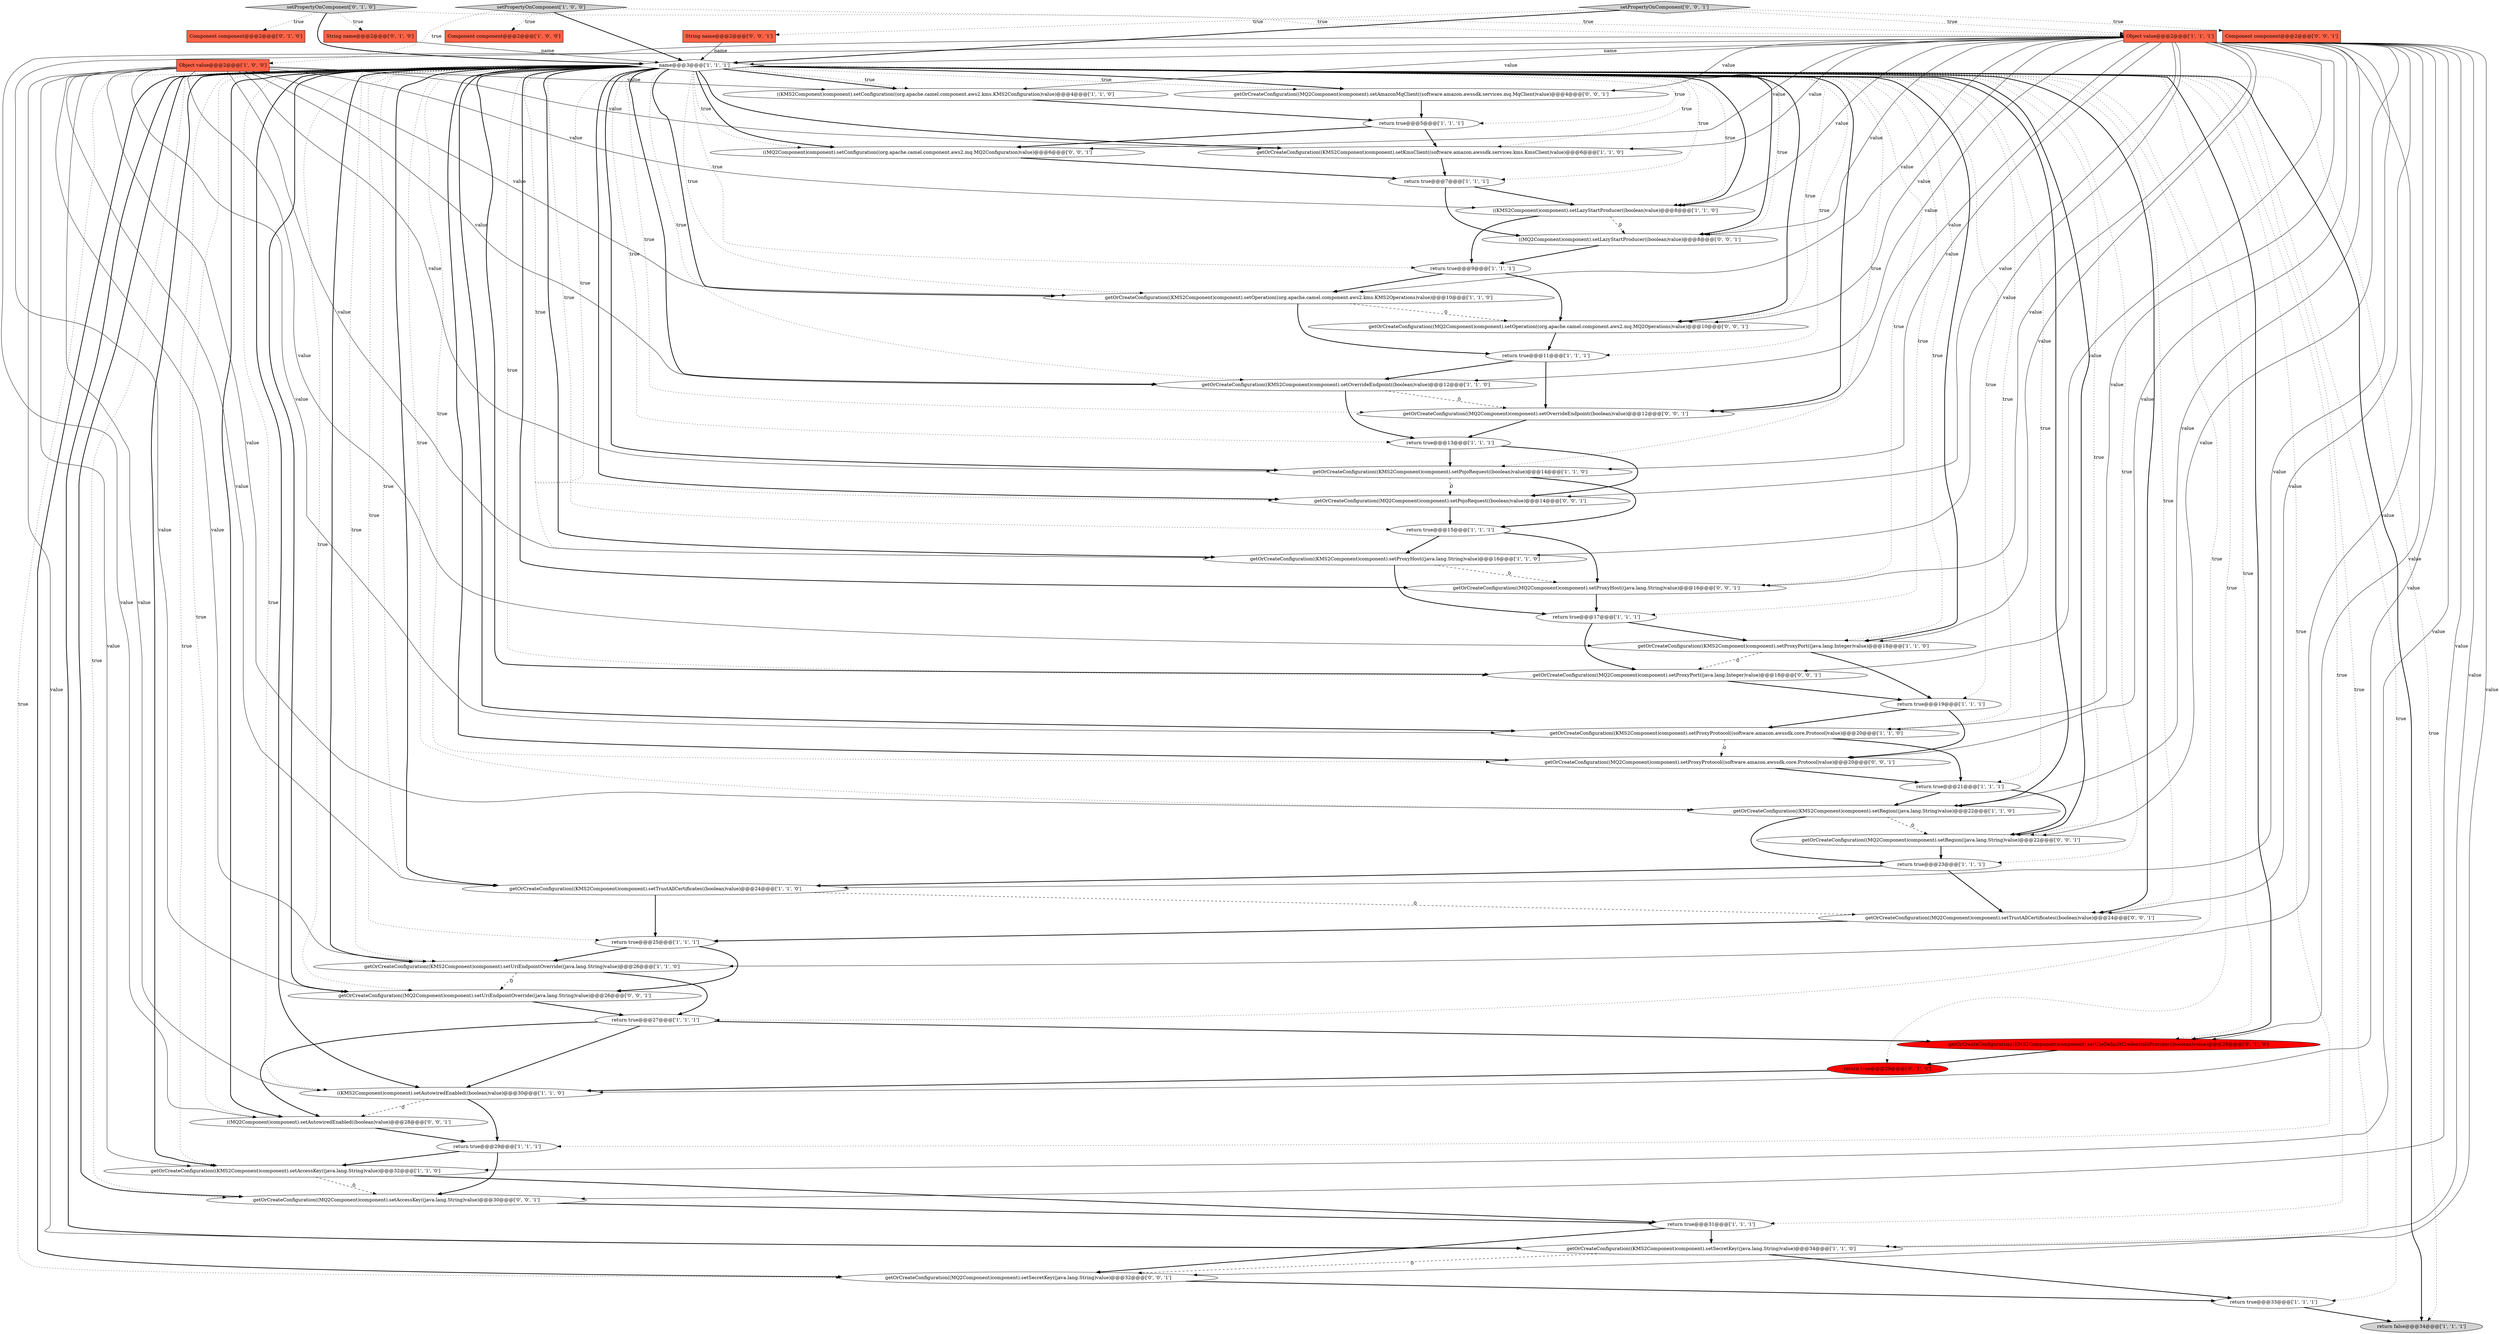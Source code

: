 digraph {
26 [style = filled, label = "getOrCreateConfiguration((KMS2Component)component).setOperation((org.apache.camel.component.aws2.kms.KMS2Operations)value)@@@10@@@['1', '1', '0']", fillcolor = white, shape = ellipse image = "AAA0AAABBB1BBB"];
20 [style = filled, label = "getOrCreateConfiguration((KMS2Component)component).setUriEndpointOverride((java.lang.String)value)@@@26@@@['1', '1', '0']", fillcolor = white, shape = ellipse image = "AAA0AAABBB1BBB"];
34 [style = filled, label = "return true@@@9@@@['1', '1', '1']", fillcolor = white, shape = ellipse image = "AAA0AAABBB1BBB"];
36 [style = filled, label = "setPropertyOnComponent['0', '1', '0']", fillcolor = lightgray, shape = diamond image = "AAA0AAABBB2BBB"];
37 [style = filled, label = "String name@@@2@@@['0', '1', '0']", fillcolor = tomato, shape = box image = "AAA0AAABBB2BBB"];
44 [style = filled, label = "getOrCreateConfiguration((MQ2Component)component).setUriEndpointOverride((java.lang.String)value)@@@26@@@['0', '0', '1']", fillcolor = white, shape = ellipse image = "AAA0AAABBB3BBB"];
46 [style = filled, label = "((MQ2Component)component).setConfiguration((org.apache.camel.component.aws2.mq.MQ2Configuration)value)@@@6@@@['0', '0', '1']", fillcolor = white, shape = ellipse image = "AAA0AAABBB3BBB"];
24 [style = filled, label = "return true@@@7@@@['1', '1', '1']", fillcolor = white, shape = ellipse image = "AAA0AAABBB1BBB"];
51 [style = filled, label = "getOrCreateConfiguration((MQ2Component)component).setAmazonMqClient((software.amazon.awssdk.services.mq.MqClient)value)@@@4@@@['0', '0', '1']", fillcolor = white, shape = ellipse image = "AAA0AAABBB3BBB"];
11 [style = filled, label = "getOrCreateConfiguration((KMS2Component)component).setTrustAllCertificates((boolean)value)@@@24@@@['1', '1', '0']", fillcolor = white, shape = ellipse image = "AAA0AAABBB1BBB"];
50 [style = filled, label = "((MQ2Component)component).setAutowiredEnabled((boolean)value)@@@28@@@['0', '0', '1']", fillcolor = white, shape = ellipse image = "AAA0AAABBB3BBB"];
28 [style = filled, label = "Object value@@@2@@@['1', '0', '0']", fillcolor = tomato, shape = box image = "AAA0AAABBB1BBB"];
8 [style = filled, label = "return true@@@23@@@['1', '1', '1']", fillcolor = white, shape = ellipse image = "AAA0AAABBB1BBB"];
38 [style = filled, label = "Component component@@@2@@@['0', '1', '0']", fillcolor = tomato, shape = box image = "AAA0AAABBB2BBB"];
25 [style = filled, label = "getOrCreateConfiguration((KMS2Component)component).setSecretKey((java.lang.String)value)@@@34@@@['1', '1', '0']", fillcolor = white, shape = ellipse image = "AAA0AAABBB1BBB"];
30 [style = filled, label = "return true@@@21@@@['1', '1', '1']", fillcolor = white, shape = ellipse image = "AAA0AAABBB1BBB"];
18 [style = filled, label = "getOrCreateConfiguration((KMS2Component)component).setProxyPort((java.lang.Integer)value)@@@18@@@['1', '1', '0']", fillcolor = white, shape = ellipse image = "AAA0AAABBB1BBB"];
5 [style = filled, label = "return true@@@17@@@['1', '1', '1']", fillcolor = white, shape = ellipse image = "AAA0AAABBB1BBB"];
15 [style = filled, label = "((KMS2Component)component).setAutowiredEnabled((boolean)value)@@@30@@@['1', '1', '0']", fillcolor = white, shape = ellipse image = "AAA0AAABBB1BBB"];
13 [style = filled, label = "Component component@@@2@@@['1', '0', '0']", fillcolor = tomato, shape = box image = "AAA0AAABBB1BBB"];
21 [style = filled, label = "name@@@3@@@['1', '1', '1']", fillcolor = white, shape = diamond image = "AAA0AAABBB1BBB"];
3 [style = filled, label = "getOrCreateConfiguration((KMS2Component)component).setOverrideEndpoint((boolean)value)@@@12@@@['1', '1', '0']", fillcolor = white, shape = ellipse image = "AAA0AAABBB1BBB"];
4 [style = filled, label = "return true@@@25@@@['1', '1', '1']", fillcolor = white, shape = ellipse image = "AAA0AAABBB1BBB"];
32 [style = filled, label = "getOrCreateConfiguration((KMS2Component)component).setPojoRequest((boolean)value)@@@14@@@['1', '1', '0']", fillcolor = white, shape = ellipse image = "AAA0AAABBB1BBB"];
49 [style = filled, label = "getOrCreateConfiguration((MQ2Component)component).setProxyProtocol((software.amazon.awssdk.core.Protocol)value)@@@20@@@['0', '0', '1']", fillcolor = white, shape = ellipse image = "AAA0AAABBB3BBB"];
58 [style = filled, label = "getOrCreateConfiguration((MQ2Component)component).setPojoRequest((boolean)value)@@@14@@@['0', '0', '1']", fillcolor = white, shape = ellipse image = "AAA0AAABBB3BBB"];
56 [style = filled, label = "getOrCreateConfiguration((MQ2Component)component).setOverrideEndpoint((boolean)value)@@@12@@@['0', '0', '1']", fillcolor = white, shape = ellipse image = "AAA0AAABBB3BBB"];
27 [style = filled, label = "setPropertyOnComponent['1', '0', '0']", fillcolor = lightgray, shape = diamond image = "AAA0AAABBB1BBB"];
17 [style = filled, label = "return true@@@31@@@['1', '1', '1']", fillcolor = white, shape = ellipse image = "AAA0AAABBB1BBB"];
41 [style = filled, label = "((MQ2Component)component).setLazyStartProducer((boolean)value)@@@8@@@['0', '0', '1']", fillcolor = white, shape = ellipse image = "AAA0AAABBB3BBB"];
14 [style = filled, label = "return true@@@27@@@['1', '1', '1']", fillcolor = white, shape = ellipse image = "AAA0AAABBB1BBB"];
6 [style = filled, label = "return false@@@34@@@['1', '1', '1']", fillcolor = lightgray, shape = ellipse image = "AAA0AAABBB1BBB"];
53 [style = filled, label = "getOrCreateConfiguration((MQ2Component)component).setAccessKey((java.lang.String)value)@@@30@@@['0', '0', '1']", fillcolor = white, shape = ellipse image = "AAA0AAABBB3BBB"];
19 [style = filled, label = "getOrCreateConfiguration((KMS2Component)component).setAccessKey((java.lang.String)value)@@@32@@@['1', '1', '0']", fillcolor = white, shape = ellipse image = "AAA0AAABBB1BBB"];
52 [style = filled, label = "getOrCreateConfiguration((MQ2Component)component).setProxyHost((java.lang.String)value)@@@16@@@['0', '0', '1']", fillcolor = white, shape = ellipse image = "AAA0AAABBB3BBB"];
57 [style = filled, label = "getOrCreateConfiguration((MQ2Component)component).setSecretKey((java.lang.String)value)@@@32@@@['0', '0', '1']", fillcolor = white, shape = ellipse image = "AAA0AAABBB3BBB"];
9 [style = filled, label = "return true@@@29@@@['1', '1', '1']", fillcolor = white, shape = ellipse image = "AAA0AAABBB1BBB"];
35 [style = filled, label = "((KMS2Component)component).setConfiguration((org.apache.camel.component.aws2.kms.KMS2Configuration)value)@@@4@@@['1', '1', '0']", fillcolor = white, shape = ellipse image = "AAA0AAABBB1BBB"];
48 [style = filled, label = "getOrCreateConfiguration((MQ2Component)component).setProxyPort((java.lang.Integer)value)@@@18@@@['0', '0', '1']", fillcolor = white, shape = ellipse image = "AAA0AAABBB3BBB"];
29 [style = filled, label = "return true@@@13@@@['1', '1', '1']", fillcolor = white, shape = ellipse image = "AAA0AAABBB1BBB"];
0 [style = filled, label = "return true@@@11@@@['1', '1', '1']", fillcolor = white, shape = ellipse image = "AAA0AAABBB1BBB"];
54 [style = filled, label = "String name@@@2@@@['0', '0', '1']", fillcolor = tomato, shape = box image = "AAA0AAABBB3BBB"];
10 [style = filled, label = "getOrCreateConfiguration((KMS2Component)component).setRegion((java.lang.String)value)@@@22@@@['1', '1', '0']", fillcolor = white, shape = ellipse image = "AAA0AAABBB1BBB"];
22 [style = filled, label = "getOrCreateConfiguration((KMS2Component)component).setProxyHost((java.lang.String)value)@@@16@@@['1', '1', '0']", fillcolor = white, shape = ellipse image = "AAA0AAABBB1BBB"];
40 [style = filled, label = "return true@@@29@@@['0', '1', '0']", fillcolor = red, shape = ellipse image = "AAA1AAABBB2BBB"];
23 [style = filled, label = "((KMS2Component)component).setLazyStartProducer((boolean)value)@@@8@@@['1', '1', '0']", fillcolor = white, shape = ellipse image = "AAA0AAABBB1BBB"];
55 [style = filled, label = "getOrCreateConfiguration((MQ2Component)component).setOperation((org.apache.camel.component.aws2.mq.MQ2Operations)value)@@@10@@@['0', '0', '1']", fillcolor = white, shape = ellipse image = "AAA0AAABBB3BBB"];
47 [style = filled, label = "getOrCreateConfiguration((MQ2Component)component).setRegion((java.lang.String)value)@@@22@@@['0', '0', '1']", fillcolor = white, shape = ellipse image = "AAA0AAABBB3BBB"];
42 [style = filled, label = "setPropertyOnComponent['0', '0', '1']", fillcolor = lightgray, shape = diamond image = "AAA0AAABBB3BBB"];
43 [style = filled, label = "getOrCreateConfiguration((MQ2Component)component).setTrustAllCertificates((boolean)value)@@@24@@@['0', '0', '1']", fillcolor = white, shape = ellipse image = "AAA0AAABBB3BBB"];
1 [style = filled, label = "return true@@@19@@@['1', '1', '1']", fillcolor = white, shape = ellipse image = "AAA0AAABBB1BBB"];
16 [style = filled, label = "return true@@@15@@@['1', '1', '1']", fillcolor = white, shape = ellipse image = "AAA0AAABBB1BBB"];
7 [style = filled, label = "getOrCreateConfiguration((KMS2Component)component).setKmsClient((software.amazon.awssdk.services.kms.KmsClient)value)@@@6@@@['1', '1', '0']", fillcolor = white, shape = ellipse image = "AAA0AAABBB1BBB"];
31 [style = filled, label = "Object value@@@2@@@['1', '1', '1']", fillcolor = tomato, shape = box image = "AAA0AAABBB1BBB"];
33 [style = filled, label = "return true@@@5@@@['1', '1', '1']", fillcolor = white, shape = ellipse image = "AAA0AAABBB1BBB"];
12 [style = filled, label = "return true@@@33@@@['1', '1', '1']", fillcolor = white, shape = ellipse image = "AAA0AAABBB1BBB"];
2 [style = filled, label = "getOrCreateConfiguration((KMS2Component)component).setProxyProtocol((software.amazon.awssdk.core.Protocol)value)@@@20@@@['1', '1', '0']", fillcolor = white, shape = ellipse image = "AAA0AAABBB1BBB"];
39 [style = filled, label = "getOrCreateConfiguration((KMS2Component)component).setUseDefaultCredentialsProvider((boolean)value)@@@28@@@['0', '1', '0']", fillcolor = red, shape = ellipse image = "AAA1AAABBB2BBB"];
45 [style = filled, label = "Component component@@@2@@@['0', '0', '1']", fillcolor = tomato, shape = box image = "AAA0AAABBB3BBB"];
9->53 [style = bold, label=""];
56->29 [style = bold, label=""];
21->12 [style = dotted, label="true"];
21->10 [style = bold, label=""];
17->25 [style = bold, label=""];
26->55 [style = dashed, label="0"];
31->15 [style = solid, label="value"];
16->52 [style = bold, label=""];
21->51 [style = bold, label=""];
21->11 [style = dotted, label="true"];
21->15 [style = dotted, label="true"];
21->18 [style = dotted, label="true"];
28->10 [style = solid, label="value"];
21->8 [style = dotted, label="true"];
21->15 [style = bold, label=""];
21->43 [style = bold, label=""];
21->58 [style = bold, label=""];
40->15 [style = bold, label=""];
21->52 [style = dotted, label="true"];
21->48 [style = bold, label=""];
25->57 [style = dashed, label="0"];
21->52 [style = bold, label=""];
42->54 [style = dotted, label="true"];
31->51 [style = solid, label="value"];
22->52 [style = dashed, label="0"];
36->38 [style = dotted, label="true"];
4->44 [style = bold, label=""];
21->18 [style = bold, label=""];
21->2 [style = bold, label=""];
31->57 [style = solid, label="value"];
43->4 [style = bold, label=""];
31->52 [style = solid, label="value"];
21->56 [style = dotted, label="true"];
21->26 [style = bold, label=""];
21->46 [style = bold, label=""];
20->44 [style = dashed, label="0"];
21->56 [style = bold, label=""];
21->24 [style = dotted, label="true"];
31->47 [style = solid, label="value"];
21->26 [style = dotted, label="true"];
34->26 [style = bold, label=""];
10->8 [style = bold, label=""];
33->46 [style = bold, label=""];
21->23 [style = dotted, label="true"];
21->7 [style = dotted, label="true"];
28->7 [style = solid, label="value"];
21->57 [style = dotted, label="true"];
31->21 [style = solid, label="name"];
21->39 [style = dotted, label="true"];
2->49 [style = dashed, label="0"];
11->43 [style = dashed, label="0"];
54->21 [style = solid, label="name"];
28->18 [style = solid, label="value"];
42->21 [style = bold, label=""];
21->35 [style = bold, label=""];
8->11 [style = bold, label=""];
28->26 [style = solid, label="value"];
48->1 [style = bold, label=""];
31->7 [style = solid, label="value"];
21->50 [style = bold, label=""];
31->44 [style = solid, label="value"];
28->20 [style = solid, label="value"];
21->5 [style = dotted, label="true"];
21->3 [style = bold, label=""];
31->32 [style = solid, label="value"];
33->7 [style = bold, label=""];
21->58 [style = dotted, label="true"];
0->3 [style = bold, label=""];
21->44 [style = bold, label=""];
21->20 [style = dotted, label="true"];
21->19 [style = bold, label=""];
58->16 [style = bold, label=""];
31->2 [style = solid, label="value"];
31->10 [style = solid, label="value"];
21->0 [style = dotted, label="true"];
21->29 [style = dotted, label="true"];
46->24 [style = bold, label=""];
21->41 [style = bold, label=""];
3->56 [style = dashed, label="0"];
21->22 [style = dotted, label="true"];
21->32 [style = dotted, label="true"];
21->17 [style = dotted, label="true"];
21->50 [style = dotted, label="true"];
20->14 [style = bold, label=""];
1->49 [style = bold, label=""];
31->25 [style = solid, label="value"];
21->25 [style = bold, label=""];
22->5 [style = bold, label=""];
36->31 [style = dotted, label="true"];
15->50 [style = dashed, label="0"];
19->53 [style = dashed, label="0"];
21->48 [style = dotted, label="true"];
21->33 [style = dotted, label="true"];
7->24 [style = bold, label=""];
26->0 [style = bold, label=""];
31->39 [style = solid, label="value"];
52->5 [style = bold, label=""];
21->9 [style = dotted, label="true"];
31->55 [style = solid, label="value"];
31->53 [style = solid, label="value"];
21->11 [style = bold, label=""];
18->1 [style = bold, label=""];
28->15 [style = solid, label="value"];
21->30 [style = dotted, label="true"];
21->22 [style = bold, label=""];
15->9 [style = bold, label=""];
29->32 [style = bold, label=""];
57->12 [style = bold, label=""];
21->40 [style = dotted, label="true"];
28->35 [style = solid, label="value"];
30->10 [style = bold, label=""];
21->7 [style = bold, label=""];
37->21 [style = solid, label="name"];
14->15 [style = bold, label=""];
30->47 [style = bold, label=""];
31->46 [style = solid, label="value"];
21->16 [style = dotted, label="true"];
42->45 [style = dotted, label="true"];
14->39 [style = bold, label=""];
21->35 [style = dotted, label="true"];
31->19 [style = solid, label="value"];
31->58 [style = solid, label="value"];
31->22 [style = solid, label="value"];
3->29 [style = bold, label=""];
51->33 [style = bold, label=""];
31->26 [style = solid, label="value"];
28->22 [style = solid, label="value"];
21->6 [style = dotted, label="true"];
21->23 [style = bold, label=""];
21->47 [style = bold, label=""];
28->11 [style = solid, label="value"];
31->18 [style = solid, label="value"];
21->57 [style = bold, label=""];
21->46 [style = dotted, label="true"];
11->4 [style = bold, label=""];
21->2 [style = dotted, label="true"];
34->55 [style = bold, label=""];
5->18 [style = bold, label=""];
27->13 [style = dotted, label="true"];
21->10 [style = dotted, label="true"];
21->51 [style = dotted, label="true"];
31->50 [style = solid, label="value"];
21->49 [style = dotted, label="true"];
32->16 [style = bold, label=""];
19->17 [style = bold, label=""];
44->14 [style = bold, label=""];
18->48 [style = dashed, label="0"];
36->37 [style = dotted, label="true"];
24->41 [style = bold, label=""];
21->55 [style = bold, label=""];
21->25 [style = dotted, label="true"];
21->41 [style = dotted, label="true"];
32->58 [style = dashed, label="0"];
21->39 [style = bold, label=""];
49->30 [style = bold, label=""];
21->53 [style = dotted, label="true"];
27->31 [style = dotted, label="true"];
39->40 [style = bold, label=""];
28->2 [style = solid, label="value"];
4->20 [style = bold, label=""];
21->3 [style = dotted, label="true"];
14->50 [style = bold, label=""];
9->19 [style = bold, label=""];
21->49 [style = bold, label=""];
1->2 [style = bold, label=""];
28->19 [style = solid, label="value"];
31->20 [style = solid, label="value"];
31->11 [style = solid, label="value"];
27->21 [style = bold, label=""];
41->34 [style = bold, label=""];
31->23 [style = solid, label="value"];
21->43 [style = dotted, label="true"];
28->23 [style = solid, label="value"];
24->23 [style = bold, label=""];
21->47 [style = dotted, label="true"];
31->48 [style = solid, label="value"];
50->9 [style = bold, label=""];
47->8 [style = bold, label=""];
21->1 [style = dotted, label="true"];
21->6 [style = bold, label=""];
31->49 [style = solid, label="value"];
29->58 [style = bold, label=""];
28->3 [style = solid, label="value"];
31->56 [style = solid, label="value"];
35->33 [style = bold, label=""];
21->34 [style = dotted, label="true"];
42->31 [style = dotted, label="true"];
8->43 [style = bold, label=""];
55->0 [style = bold, label=""];
16->22 [style = bold, label=""];
12->6 [style = bold, label=""];
21->4 [style = dotted, label="true"];
31->43 [style = solid, label="value"];
28->32 [style = solid, label="value"];
17->57 [style = bold, label=""];
28->25 [style = solid, label="value"];
36->21 [style = bold, label=""];
27->28 [style = dotted, label="true"];
21->55 [style = dotted, label="true"];
31->35 [style = solid, label="value"];
21->20 [style = bold, label=""];
21->44 [style = dotted, label="true"];
25->12 [style = bold, label=""];
0->56 [style = bold, label=""];
21->19 [style = dotted, label="true"];
21->32 [style = bold, label=""];
53->17 [style = bold, label=""];
21->14 [style = dotted, label="true"];
5->48 [style = bold, label=""];
23->34 [style = bold, label=""];
23->41 [style = dashed, label="0"];
2->30 [style = bold, label=""];
10->47 [style = dashed, label="0"];
31->41 [style = solid, label="value"];
31->3 [style = solid, label="value"];
21->53 [style = bold, label=""];
}
